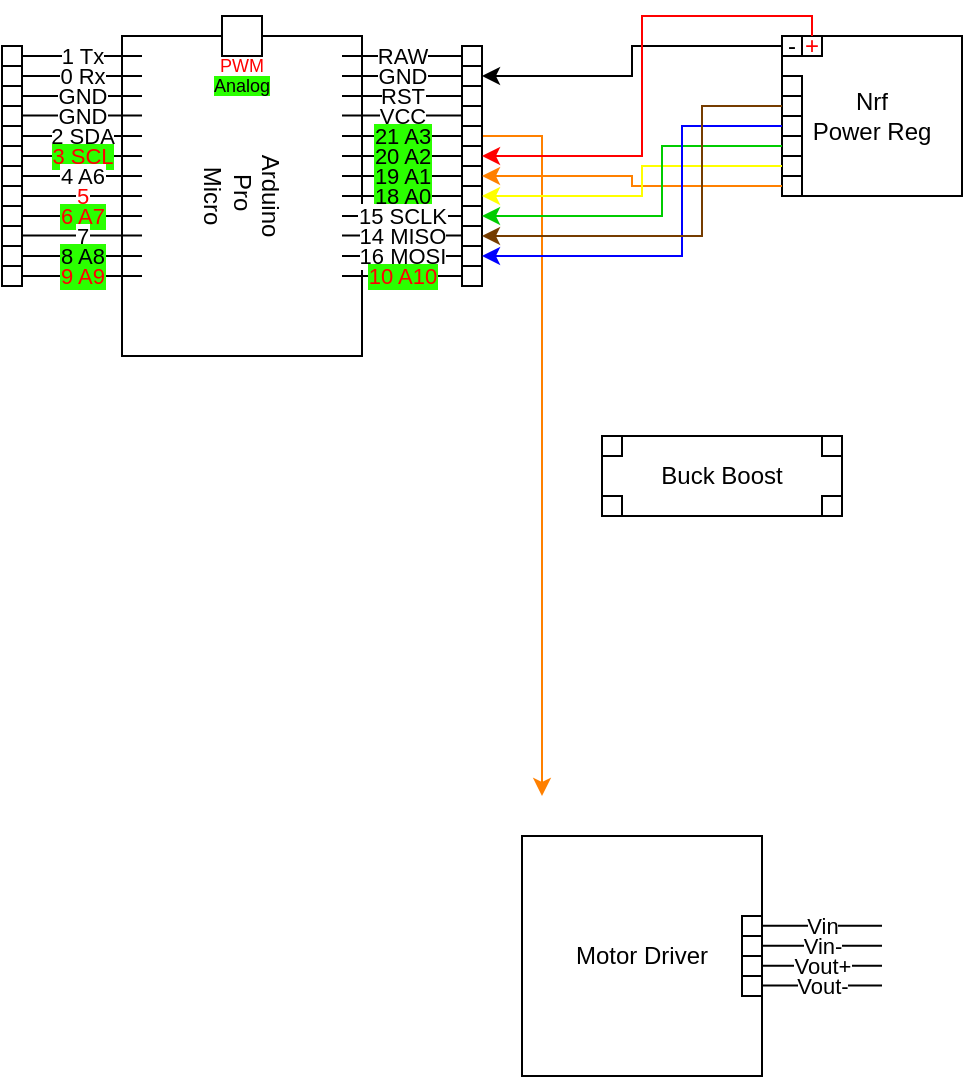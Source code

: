 <mxfile version="21.6.2" type="device">
  <diagram name="Page-1" id="JVo1X73a_x46Wm6prRyI">
    <mxGraphModel dx="574" dy="306" grid="1" gridSize="10" guides="1" tooltips="1" connect="1" arrows="1" fold="1" page="1" pageScale="1" pageWidth="850" pageHeight="1100" math="0" shadow="0">
      <root>
        <mxCell id="0" />
        <mxCell id="1" parent="0" />
        <mxCell id="7euzpvgKWpI_wUwx-7iD-1" value="Arduino&lt;br&gt;Pro&amp;nbsp;&lt;br&gt;Micro" style="rounded=0;whiteSpace=wrap;html=1;rotation=90;noLabel=0;movable=0;resizable=0;rotatable=0;deletable=0;editable=0;locked=1;connectable=0;" parent="1" vertex="1">
          <mxGeometry x="140" y="100" width="160" height="120" as="geometry" />
        </mxCell>
        <mxCell id="7euzpvgKWpI_wUwx-7iD-6" value="Buck Boost" style="rounded=0;whiteSpace=wrap;html=1;" parent="1" vertex="1">
          <mxGeometry x="400" y="280" width="120" height="40" as="geometry" />
        </mxCell>
        <mxCell id="7euzpvgKWpI_wUwx-7iD-7" value="Motor Driver" style="rounded=0;whiteSpace=wrap;html=1;" parent="1" vertex="1">
          <mxGeometry x="360" y="480" width="120" height="120" as="geometry" />
        </mxCell>
        <mxCell id="ti03zx21JgZHildt5RWH-1" value="RAW" style="endArrow=none;html=1;rounded=0;movable=0;resizable=0;rotatable=0;deletable=0;editable=0;locked=1;connectable=0;" edge="1" parent="1">
          <mxGeometry width="50" height="50" relative="1" as="geometry">
            <mxPoint x="270" y="90" as="sourcePoint" />
            <mxPoint x="330" y="90" as="targetPoint" />
          </mxGeometry>
        </mxCell>
        <mxCell id="ti03zx21JgZHildt5RWH-2" value="GND" style="endArrow=none;html=1;rounded=0;movable=0;resizable=0;rotatable=0;deletable=0;editable=0;locked=1;connectable=0;" edge="1" parent="1">
          <mxGeometry width="50" height="50" relative="1" as="geometry">
            <mxPoint x="270" y="100" as="sourcePoint" />
            <mxPoint x="330" y="100" as="targetPoint" />
          </mxGeometry>
        </mxCell>
        <mxCell id="ti03zx21JgZHildt5RWH-3" value="RST" style="endArrow=none;html=1;rounded=0;movable=0;resizable=0;rotatable=0;deletable=0;editable=0;locked=1;connectable=0;" edge="1" parent="1">
          <mxGeometry width="50" height="50" relative="1" as="geometry">
            <mxPoint x="270" y="110" as="sourcePoint" />
            <mxPoint x="330" y="110" as="targetPoint" />
          </mxGeometry>
        </mxCell>
        <mxCell id="ti03zx21JgZHildt5RWH-4" value="VCC" style="endArrow=none;html=1;rounded=0;movable=0;resizable=0;rotatable=0;deletable=0;editable=0;locked=1;connectable=0;" edge="1" parent="1">
          <mxGeometry width="50" height="50" relative="1" as="geometry">
            <mxPoint x="270" y="119.8" as="sourcePoint" />
            <mxPoint x="330" y="119.8" as="targetPoint" />
          </mxGeometry>
        </mxCell>
        <mxCell id="ti03zx21JgZHildt5RWH-5" value="21 A3" style="endArrow=none;html=1;rounded=0;labelBackgroundColor=#2BFF00;movable=0;resizable=0;rotatable=0;deletable=0;editable=0;locked=1;connectable=0;" edge="1" parent="1">
          <mxGeometry width="50" height="50" relative="1" as="geometry">
            <mxPoint x="270" y="130" as="sourcePoint" />
            <mxPoint x="330" y="130" as="targetPoint" />
          </mxGeometry>
        </mxCell>
        <mxCell id="ti03zx21JgZHildt5RWH-6" value="20 A2" style="endArrow=none;html=1;rounded=0;labelBackgroundColor=#2BFF00;movable=0;resizable=0;rotatable=0;deletable=0;editable=0;locked=1;connectable=0;" edge="1" parent="1">
          <mxGeometry width="50" height="50" relative="1" as="geometry">
            <mxPoint x="270" y="140" as="sourcePoint" />
            <mxPoint x="330" y="140" as="targetPoint" />
          </mxGeometry>
        </mxCell>
        <mxCell id="ti03zx21JgZHildt5RWH-7" value="19 A1" style="endArrow=none;html=1;rounded=0;labelBackgroundColor=#2BFF00;movable=0;resizable=0;rotatable=0;deletable=0;editable=0;locked=1;connectable=0;" edge="1" parent="1">
          <mxGeometry width="50" height="50" relative="1" as="geometry">
            <mxPoint x="270" y="150" as="sourcePoint" />
            <mxPoint x="330" y="150" as="targetPoint" />
          </mxGeometry>
        </mxCell>
        <mxCell id="ti03zx21JgZHildt5RWH-8" value="18 A0" style="endArrow=none;html=1;rounded=0;labelBackgroundColor=#2BFF00;movable=0;resizable=0;rotatable=0;deletable=0;editable=0;locked=1;connectable=0;" edge="1" parent="1">
          <mxGeometry width="50" height="50" relative="1" as="geometry">
            <mxPoint x="270" y="160" as="sourcePoint" />
            <mxPoint x="330" y="160" as="targetPoint" />
          </mxGeometry>
        </mxCell>
        <mxCell id="ti03zx21JgZHildt5RWH-9" value="15 SCLK" style="endArrow=none;html=1;rounded=0;movable=0;resizable=0;rotatable=0;deletable=0;editable=0;locked=1;connectable=0;" edge="1" parent="1">
          <mxGeometry width="50" height="50" relative="1" as="geometry">
            <mxPoint x="270" y="170" as="sourcePoint" />
            <mxPoint x="330" y="170" as="targetPoint" />
          </mxGeometry>
        </mxCell>
        <mxCell id="ti03zx21JgZHildt5RWH-10" value="14 MISO" style="endArrow=none;html=1;rounded=0;movable=0;resizable=0;rotatable=0;deletable=0;editable=0;locked=1;connectable=0;" edge="1" parent="1">
          <mxGeometry width="50" height="50" relative="1" as="geometry">
            <mxPoint x="270" y="179.8" as="sourcePoint" />
            <mxPoint x="330" y="179.8" as="targetPoint" />
          </mxGeometry>
        </mxCell>
        <mxCell id="ti03zx21JgZHildt5RWH-11" value="16 MOSI" style="endArrow=none;html=1;rounded=0;movable=0;resizable=0;rotatable=0;deletable=0;editable=0;locked=1;connectable=0;" edge="1" parent="1">
          <mxGeometry width="50" height="50" relative="1" as="geometry">
            <mxPoint x="270" y="190" as="sourcePoint" />
            <mxPoint x="330" y="190" as="targetPoint" />
          </mxGeometry>
        </mxCell>
        <mxCell id="ti03zx21JgZHildt5RWH-12" value="10 A10" style="endArrow=none;html=1;rounded=0;fontColor=#FF0000;labelBackgroundColor=#2BFF00;movable=0;resizable=0;rotatable=0;deletable=0;editable=0;locked=1;connectable=0;" edge="1" parent="1">
          <mxGeometry width="50" height="50" relative="1" as="geometry">
            <mxPoint x="270" y="200" as="sourcePoint" />
            <mxPoint x="330" y="200" as="targetPoint" />
          </mxGeometry>
        </mxCell>
        <mxCell id="ti03zx21JgZHildt5RWH-13" value="1 Tx" style="endArrow=none;html=1;rounded=0;movable=0;resizable=0;rotatable=0;deletable=0;editable=0;locked=1;connectable=0;" edge="1" parent="1">
          <mxGeometry width="50" height="50" relative="1" as="geometry">
            <mxPoint x="110" y="90" as="sourcePoint" />
            <mxPoint x="170" y="90" as="targetPoint" />
          </mxGeometry>
        </mxCell>
        <mxCell id="ti03zx21JgZHildt5RWH-14" value="0 Rx" style="endArrow=none;html=1;rounded=0;movable=0;resizable=0;rotatable=0;deletable=0;editable=0;locked=1;connectable=0;" edge="1" parent="1">
          <mxGeometry width="50" height="50" relative="1" as="geometry">
            <mxPoint x="110" y="100" as="sourcePoint" />
            <mxPoint x="170" y="100" as="targetPoint" />
          </mxGeometry>
        </mxCell>
        <mxCell id="ti03zx21JgZHildt5RWH-15" value="GND" style="endArrow=none;html=1;rounded=0;movable=0;resizable=0;rotatable=0;deletable=0;editable=0;locked=1;connectable=0;" edge="1" parent="1">
          <mxGeometry width="50" height="50" relative="1" as="geometry">
            <mxPoint x="110" y="110" as="sourcePoint" />
            <mxPoint x="170" y="110" as="targetPoint" />
          </mxGeometry>
        </mxCell>
        <mxCell id="ti03zx21JgZHildt5RWH-16" value="GND" style="endArrow=none;html=1;rounded=0;movable=0;resizable=0;rotatable=0;deletable=0;editable=0;locked=1;connectable=0;" edge="1" parent="1">
          <mxGeometry width="50" height="50" relative="1" as="geometry">
            <mxPoint x="110" y="119.8" as="sourcePoint" />
            <mxPoint x="170" y="119.8" as="targetPoint" />
          </mxGeometry>
        </mxCell>
        <mxCell id="ti03zx21JgZHildt5RWH-17" value="2 SDA" style="endArrow=none;html=1;rounded=0;movable=0;resizable=0;rotatable=0;deletable=0;editable=0;locked=1;connectable=0;" edge="1" parent="1">
          <mxGeometry width="50" height="50" relative="1" as="geometry">
            <mxPoint x="110" y="130" as="sourcePoint" />
            <mxPoint x="170" y="130" as="targetPoint" />
          </mxGeometry>
        </mxCell>
        <mxCell id="ti03zx21JgZHildt5RWH-18" value="3 SCL" style="endArrow=none;html=1;rounded=0;fontColor=#FF0000;labelBackgroundColor=#2BFF00;movable=0;resizable=0;rotatable=0;deletable=0;editable=0;locked=1;connectable=0;" edge="1" parent="1">
          <mxGeometry width="50" height="50" relative="1" as="geometry">
            <mxPoint x="110" y="140" as="sourcePoint" />
            <mxPoint x="170" y="140" as="targetPoint" />
          </mxGeometry>
        </mxCell>
        <mxCell id="ti03zx21JgZHildt5RWH-19" value="4 A6" style="endArrow=none;html=1;rounded=0;movable=0;resizable=0;rotatable=0;deletable=0;editable=0;locked=1;connectable=0;" edge="1" parent="1">
          <mxGeometry width="50" height="50" relative="1" as="geometry">
            <mxPoint x="110" y="150" as="sourcePoint" />
            <mxPoint x="170" y="150" as="targetPoint" />
          </mxGeometry>
        </mxCell>
        <mxCell id="ti03zx21JgZHildt5RWH-20" value="5" style="endArrow=none;html=1;rounded=0;fontColor=#FF0000;movable=0;resizable=0;rotatable=0;deletable=0;editable=0;locked=1;connectable=0;" edge="1" parent="1">
          <mxGeometry width="50" height="50" relative="1" as="geometry">
            <mxPoint x="110" y="160" as="sourcePoint" />
            <mxPoint x="170" y="160" as="targetPoint" />
          </mxGeometry>
        </mxCell>
        <mxCell id="ti03zx21JgZHildt5RWH-21" value="6 A7" style="endArrow=none;html=1;rounded=0;fontColor=#FF0000;labelBackgroundColor=#2BFF00;movable=0;resizable=0;rotatable=0;deletable=0;editable=0;locked=1;connectable=0;" edge="1" parent="1">
          <mxGeometry width="50" height="50" relative="1" as="geometry">
            <mxPoint x="110" y="170" as="sourcePoint" />
            <mxPoint x="170" y="170" as="targetPoint" />
          </mxGeometry>
        </mxCell>
        <mxCell id="ti03zx21JgZHildt5RWH-22" value="7" style="endArrow=none;html=1;rounded=0;movable=0;resizable=0;rotatable=0;deletable=0;editable=0;locked=1;connectable=0;" edge="1" parent="1">
          <mxGeometry width="50" height="50" relative="1" as="geometry">
            <mxPoint x="110" y="179.8" as="sourcePoint" />
            <mxPoint x="170" y="179.8" as="targetPoint" />
          </mxGeometry>
        </mxCell>
        <mxCell id="ti03zx21JgZHildt5RWH-23" value="8 A8" style="endArrow=none;html=1;rounded=0;labelBackgroundColor=#2BFF00;movable=0;resizable=0;rotatable=0;deletable=0;editable=0;locked=1;connectable=0;" edge="1" parent="1">
          <mxGeometry width="50" height="50" relative="1" as="geometry">
            <mxPoint x="110" y="190" as="sourcePoint" />
            <mxPoint x="170" y="190" as="targetPoint" />
          </mxGeometry>
        </mxCell>
        <mxCell id="ti03zx21JgZHildt5RWH-24" value="9 A9" style="endArrow=none;html=1;rounded=0;fontColor=#FF0000;labelBackgroundColor=#2BFF00;movable=0;resizable=0;rotatable=0;deletable=0;editable=0;locked=1;connectable=0;" edge="1" parent="1">
          <mxGeometry width="50" height="50" relative="1" as="geometry">
            <mxPoint x="110" y="200" as="sourcePoint" />
            <mxPoint x="170" y="200" as="targetPoint" />
          </mxGeometry>
        </mxCell>
        <mxCell id="ti03zx21JgZHildt5RWH-26" value="&lt;font color=&quot;#ff0000&quot; style=&quot;font-size: 9px;&quot;&gt;PWM&lt;/font&gt;" style="text;html=1;strokeColor=none;fillColor=none;align=center;verticalAlign=middle;whiteSpace=wrap;rounded=0;fontSize=9;movable=0;resizable=0;rotatable=0;deletable=0;editable=0;locked=1;connectable=0;" vertex="1" parent="1">
          <mxGeometry x="190" y="90" width="60" height="10" as="geometry" />
        </mxCell>
        <mxCell id="ti03zx21JgZHildt5RWH-27" value="" style="rounded=0;whiteSpace=wrap;html=1;movable=0;resizable=0;rotatable=0;deletable=0;editable=0;locked=1;connectable=0;" vertex="1" parent="1">
          <mxGeometry x="210" y="70" width="20" height="20" as="geometry" />
        </mxCell>
        <mxCell id="ti03zx21JgZHildt5RWH-28" value="&lt;span style=&quot;background-color: rgb(43, 255, 0);&quot;&gt;Analog&lt;/span&gt;" style="text;html=1;strokeColor=none;fillColor=none;align=center;verticalAlign=middle;whiteSpace=wrap;rounded=0;fontSize=9;movable=0;resizable=0;rotatable=0;deletable=0;editable=0;locked=1;connectable=0;" vertex="1" parent="1">
          <mxGeometry x="190" y="100" width="60" height="10" as="geometry" />
        </mxCell>
        <mxCell id="ti03zx21JgZHildt5RWH-79" style="edgeStyle=orthogonalEdgeStyle;rounded=0;orthogonalLoop=1;jettySize=auto;html=1;entryX=1;entryY=0.5;entryDx=0;entryDy=0;" edge="1" parent="1" source="ti03zx21JgZHildt5RWH-29" target="ti03zx21JgZHildt5RWH-54">
          <mxGeometry relative="1" as="geometry" />
        </mxCell>
        <mxCell id="ti03zx21JgZHildt5RWH-40" value="" style="whiteSpace=wrap;html=1;aspect=fixed;align=center;fontColor=#000000;" vertex="1" parent="1">
          <mxGeometry x="400" y="280" width="10" height="10" as="geometry" />
        </mxCell>
        <mxCell id="ti03zx21JgZHildt5RWH-41" value="" style="whiteSpace=wrap;html=1;aspect=fixed;align=center;fontColor=#000000;" vertex="1" parent="1">
          <mxGeometry x="400" y="310" width="10" height="10" as="geometry" />
        </mxCell>
        <mxCell id="ti03zx21JgZHildt5RWH-42" value="" style="whiteSpace=wrap;html=1;aspect=fixed;align=center;fontColor=#000000;" vertex="1" parent="1">
          <mxGeometry x="510" y="280" width="10" height="10" as="geometry" />
        </mxCell>
        <mxCell id="ti03zx21JgZHildt5RWH-43" value="" style="whiteSpace=wrap;html=1;aspect=fixed;align=center;fontColor=#000000;" vertex="1" parent="1">
          <mxGeometry x="510" y="310" width="10" height="10" as="geometry" />
        </mxCell>
        <mxCell id="ti03zx21JgZHildt5RWH-44" value="" style="whiteSpace=wrap;html=1;aspect=fixed;align=center;fontColor=#000000;" vertex="1" parent="1">
          <mxGeometry x="470" y="520" width="10" height="10" as="geometry" />
        </mxCell>
        <mxCell id="ti03zx21JgZHildt5RWH-45" value="" style="whiteSpace=wrap;html=1;aspect=fixed;align=center;fontColor=#000000;" vertex="1" parent="1">
          <mxGeometry x="470" y="530" width="10" height="10" as="geometry" />
        </mxCell>
        <mxCell id="ti03zx21JgZHildt5RWH-46" value="" style="whiteSpace=wrap;html=1;aspect=fixed;align=center;fontColor=#000000;" vertex="1" parent="1">
          <mxGeometry x="470" y="540" width="10" height="10" as="geometry" />
        </mxCell>
        <mxCell id="ti03zx21JgZHildt5RWH-47" value="" style="whiteSpace=wrap;html=1;aspect=fixed;align=center;fontColor=#000000;" vertex="1" parent="1">
          <mxGeometry x="470" y="550" width="10" height="10" as="geometry" />
        </mxCell>
        <mxCell id="ti03zx21JgZHildt5RWH-48" value="Vin" style="endArrow=none;html=1;rounded=0;" edge="1" parent="1">
          <mxGeometry width="50" height="50" relative="1" as="geometry">
            <mxPoint x="480" y="524.9" as="sourcePoint" />
            <mxPoint x="540" y="524.9" as="targetPoint" />
          </mxGeometry>
        </mxCell>
        <mxCell id="ti03zx21JgZHildt5RWH-49" value="Vin-" style="endArrow=none;html=1;rounded=0;" edge="1" parent="1">
          <mxGeometry width="50" height="50" relative="1" as="geometry">
            <mxPoint x="480" y="534.9" as="sourcePoint" />
            <mxPoint x="540" y="534.9" as="targetPoint" />
          </mxGeometry>
        </mxCell>
        <mxCell id="ti03zx21JgZHildt5RWH-50" value="Vout+" style="endArrow=none;html=1;rounded=0;" edge="1" parent="1">
          <mxGeometry width="50" height="50" relative="1" as="geometry">
            <mxPoint x="480" y="544.9" as="sourcePoint" />
            <mxPoint x="540" y="544.9" as="targetPoint" />
          </mxGeometry>
        </mxCell>
        <mxCell id="ti03zx21JgZHildt5RWH-51" value="Vout-" style="endArrow=none;html=1;rounded=0;" edge="1" parent="1">
          <mxGeometry width="50" height="50" relative="1" as="geometry">
            <mxPoint x="480" y="554.7" as="sourcePoint" />
            <mxPoint x="540" y="554.7" as="targetPoint" />
          </mxGeometry>
        </mxCell>
        <mxCell id="ti03zx21JgZHildt5RWH-53" value="" style="whiteSpace=wrap;html=1;aspect=fixed;align=center;fontColor=#000000;" vertex="1" parent="1">
          <mxGeometry x="330" y="85" width="10" height="10" as="geometry" />
        </mxCell>
        <mxCell id="ti03zx21JgZHildt5RWH-54" value="" style="whiteSpace=wrap;html=1;aspect=fixed;align=center;fontColor=#000000;" vertex="1" parent="1">
          <mxGeometry x="330" y="95" width="10" height="10" as="geometry" />
        </mxCell>
        <mxCell id="ti03zx21JgZHildt5RWH-55" value="" style="whiteSpace=wrap;html=1;aspect=fixed;align=center;fontColor=#000000;" vertex="1" parent="1">
          <mxGeometry x="330" y="105" width="10" height="10" as="geometry" />
        </mxCell>
        <mxCell id="ti03zx21JgZHildt5RWH-56" value="" style="whiteSpace=wrap;html=1;aspect=fixed;align=center;fontColor=#000000;" vertex="1" parent="1">
          <mxGeometry x="330" y="115" width="10" height="10" as="geometry" />
        </mxCell>
        <mxCell id="ti03zx21JgZHildt5RWH-92" style="edgeStyle=orthogonalEdgeStyle;rounded=0;orthogonalLoop=1;jettySize=auto;html=1;strokeColor=#FF8000;" edge="1" parent="1" source="ti03zx21JgZHildt5RWH-57">
          <mxGeometry relative="1" as="geometry">
            <mxPoint x="370" y="460" as="targetPoint" />
            <Array as="points">
              <mxPoint x="370" y="130" />
            </Array>
          </mxGeometry>
        </mxCell>
        <mxCell id="ti03zx21JgZHildt5RWH-57" value="" style="whiteSpace=wrap;html=1;aspect=fixed;align=center;fontColor=#000000;" vertex="1" parent="1">
          <mxGeometry x="330" y="125" width="10" height="10" as="geometry" />
        </mxCell>
        <mxCell id="ti03zx21JgZHildt5RWH-58" value="" style="whiteSpace=wrap;html=1;aspect=fixed;align=center;fontColor=#000000;" vertex="1" parent="1">
          <mxGeometry x="330" y="135" width="10" height="10" as="geometry" />
        </mxCell>
        <mxCell id="ti03zx21JgZHildt5RWH-59" value="" style="whiteSpace=wrap;html=1;aspect=fixed;align=center;fontColor=#000000;" vertex="1" parent="1">
          <mxGeometry x="330" y="145" width="10" height="10" as="geometry" />
        </mxCell>
        <mxCell id="ti03zx21JgZHildt5RWH-60" value="" style="whiteSpace=wrap;html=1;aspect=fixed;align=center;fontColor=#000000;" vertex="1" parent="1">
          <mxGeometry x="330" y="155" width="10" height="10" as="geometry" />
        </mxCell>
        <mxCell id="ti03zx21JgZHildt5RWH-61" value="" style="whiteSpace=wrap;html=1;aspect=fixed;align=center;fontColor=#000000;" vertex="1" parent="1">
          <mxGeometry x="330" y="165" width="10" height="10" as="geometry" />
        </mxCell>
        <mxCell id="ti03zx21JgZHildt5RWH-62" value="" style="whiteSpace=wrap;html=1;aspect=fixed;align=center;fontColor=#000000;" vertex="1" parent="1">
          <mxGeometry x="330" y="175" width="10" height="10" as="geometry" />
        </mxCell>
        <mxCell id="ti03zx21JgZHildt5RWH-63" value="" style="whiteSpace=wrap;html=1;aspect=fixed;align=center;fontColor=#000000;" vertex="1" parent="1">
          <mxGeometry x="330" y="185" width="10" height="10" as="geometry" />
        </mxCell>
        <mxCell id="ti03zx21JgZHildt5RWH-64" value="" style="whiteSpace=wrap;html=1;aspect=fixed;align=center;fontColor=#000000;" vertex="1" parent="1">
          <mxGeometry x="330" y="195" width="10" height="10" as="geometry" />
        </mxCell>
        <mxCell id="ti03zx21JgZHildt5RWH-65" value="" style="whiteSpace=wrap;html=1;aspect=fixed;align=center;fontColor=#000000;" vertex="1" parent="1">
          <mxGeometry x="100" y="85" width="10" height="10" as="geometry" />
        </mxCell>
        <mxCell id="ti03zx21JgZHildt5RWH-66" value="" style="whiteSpace=wrap;html=1;aspect=fixed;align=center;fontColor=#000000;" vertex="1" parent="1">
          <mxGeometry x="100" y="95" width="10" height="10" as="geometry" />
        </mxCell>
        <mxCell id="ti03zx21JgZHildt5RWH-67" value="" style="whiteSpace=wrap;html=1;aspect=fixed;align=center;fontColor=#000000;" vertex="1" parent="1">
          <mxGeometry x="100" y="105" width="10" height="10" as="geometry" />
        </mxCell>
        <mxCell id="ti03zx21JgZHildt5RWH-68" value="" style="whiteSpace=wrap;html=1;aspect=fixed;align=center;fontColor=#000000;" vertex="1" parent="1">
          <mxGeometry x="100" y="115" width="10" height="10" as="geometry" />
        </mxCell>
        <mxCell id="ti03zx21JgZHildt5RWH-69" value="" style="whiteSpace=wrap;html=1;aspect=fixed;align=center;fontColor=#000000;" vertex="1" parent="1">
          <mxGeometry x="100" y="125" width="10" height="10" as="geometry" />
        </mxCell>
        <mxCell id="ti03zx21JgZHildt5RWH-70" value="" style="whiteSpace=wrap;html=1;aspect=fixed;align=center;fontColor=#000000;" vertex="1" parent="1">
          <mxGeometry x="100" y="135" width="10" height="10" as="geometry" />
        </mxCell>
        <mxCell id="ti03zx21JgZHildt5RWH-71" value="" style="whiteSpace=wrap;html=1;aspect=fixed;align=center;fontColor=#000000;" vertex="1" parent="1">
          <mxGeometry x="100" y="145" width="10" height="10" as="geometry" />
        </mxCell>
        <mxCell id="ti03zx21JgZHildt5RWH-72" value="" style="whiteSpace=wrap;html=1;aspect=fixed;align=center;fontColor=#000000;" vertex="1" parent="1">
          <mxGeometry x="100" y="155" width="10" height="10" as="geometry" />
        </mxCell>
        <mxCell id="ti03zx21JgZHildt5RWH-73" value="" style="whiteSpace=wrap;html=1;aspect=fixed;align=center;fontColor=#000000;" vertex="1" parent="1">
          <mxGeometry x="100" y="165" width="10" height="10" as="geometry" />
        </mxCell>
        <mxCell id="ti03zx21JgZHildt5RWH-74" value="" style="whiteSpace=wrap;html=1;aspect=fixed;align=center;fontColor=#000000;" vertex="1" parent="1">
          <mxGeometry x="100" y="175" width="10" height="10" as="geometry" />
        </mxCell>
        <mxCell id="ti03zx21JgZHildt5RWH-75" value="" style="whiteSpace=wrap;html=1;aspect=fixed;align=center;fontColor=#000000;" vertex="1" parent="1">
          <mxGeometry x="100" y="185" width="10" height="10" as="geometry" />
        </mxCell>
        <mxCell id="ti03zx21JgZHildt5RWH-76" value="" style="whiteSpace=wrap;html=1;aspect=fixed;align=center;fontColor=#000000;" vertex="1" parent="1">
          <mxGeometry x="100" y="195" width="10" height="10" as="geometry" />
        </mxCell>
        <mxCell id="ti03zx21JgZHildt5RWH-85" value="" style="group" vertex="1" connectable="0" parent="1">
          <mxGeometry x="490" y="80" width="90" height="80" as="geometry" />
        </mxCell>
        <mxCell id="7euzpvgKWpI_wUwx-7iD-3" value="Nrf&lt;br&gt;Power Reg" style="whiteSpace=wrap;html=1;movable=1;resizable=1;rotatable=1;deletable=1;editable=1;locked=0;connectable=1;" parent="ti03zx21JgZHildt5RWH-85" vertex="1">
          <mxGeometry width="90" height="80" as="geometry" />
        </mxCell>
        <mxCell id="ti03zx21JgZHildt5RWH-29" value="-" style="whiteSpace=wrap;html=1;aspect=fixed;align=center;movable=1;resizable=1;rotatable=1;deletable=1;editable=1;locked=0;connectable=1;" vertex="1" parent="ti03zx21JgZHildt5RWH-85">
          <mxGeometry width="10" height="10" as="geometry" />
        </mxCell>
        <mxCell id="ti03zx21JgZHildt5RWH-30" value="+" style="whiteSpace=wrap;html=1;aspect=fixed;align=center;fontColor=#FF0000;movable=1;resizable=1;rotatable=1;deletable=1;editable=1;locked=0;connectable=1;" vertex="1" parent="ti03zx21JgZHildt5RWH-85">
          <mxGeometry x="10" width="10" height="10" as="geometry" />
        </mxCell>
        <mxCell id="ti03zx21JgZHildt5RWH-32" value="" style="whiteSpace=wrap;html=1;aspect=fixed;align=center;fontColor=#000000;movable=1;resizable=1;rotatable=1;deletable=1;editable=1;locked=0;connectable=1;" vertex="1" parent="ti03zx21JgZHildt5RWH-85">
          <mxGeometry y="20" width="10" height="10" as="geometry" />
        </mxCell>
        <mxCell id="ti03zx21JgZHildt5RWH-33" value="" style="whiteSpace=wrap;html=1;aspect=fixed;align=center;fontColor=#000000;movable=1;resizable=1;rotatable=1;deletable=1;editable=1;locked=0;connectable=1;" vertex="1" parent="ti03zx21JgZHildt5RWH-85">
          <mxGeometry y="30" width="10" height="10" as="geometry" />
        </mxCell>
        <mxCell id="ti03zx21JgZHildt5RWH-34" value="" style="whiteSpace=wrap;html=1;aspect=fixed;align=center;fontColor=#000000;movable=1;resizable=1;rotatable=1;deletable=1;editable=1;locked=0;connectable=1;" vertex="1" parent="ti03zx21JgZHildt5RWH-85">
          <mxGeometry y="40" width="10" height="10" as="geometry" />
        </mxCell>
        <mxCell id="ti03zx21JgZHildt5RWH-35" value="" style="whiteSpace=wrap;html=1;aspect=fixed;align=center;fontColor=#000000;movable=1;resizable=1;rotatable=1;deletable=1;editable=1;locked=0;connectable=1;" vertex="1" parent="ti03zx21JgZHildt5RWH-85">
          <mxGeometry y="50" width="10" height="10" as="geometry" />
        </mxCell>
        <mxCell id="ti03zx21JgZHildt5RWH-36" value="" style="whiteSpace=wrap;html=1;aspect=fixed;align=center;fontColor=#000000;movable=1;resizable=1;rotatable=1;deletable=1;editable=1;locked=0;connectable=1;" vertex="1" parent="ti03zx21JgZHildt5RWH-85">
          <mxGeometry y="60" width="10" height="10" as="geometry" />
        </mxCell>
        <mxCell id="ti03zx21JgZHildt5RWH-39" value="" style="whiteSpace=wrap;html=1;aspect=fixed;align=center;fontColor=#000000;movable=1;resizable=1;rotatable=1;deletable=1;editable=1;locked=0;connectable=1;" vertex="1" parent="ti03zx21JgZHildt5RWH-85">
          <mxGeometry y="70" width="10" height="10" as="geometry" />
        </mxCell>
        <mxCell id="ti03zx21JgZHildt5RWH-93" style="edgeStyle=orthogonalEdgeStyle;rounded=0;orthogonalLoop=1;jettySize=auto;html=1;entryX=1;entryY=0.5;entryDx=0;entryDy=0;strokeColor=#FF8000;" edge="1" parent="1" source="ti03zx21JgZHildt5RWH-39" target="ti03zx21JgZHildt5RWH-59">
          <mxGeometry relative="1" as="geometry" />
        </mxCell>
        <mxCell id="ti03zx21JgZHildt5RWH-94" style="edgeStyle=orthogonalEdgeStyle;rounded=0;orthogonalLoop=1;jettySize=auto;html=1;exitX=0;exitY=0.5;exitDx=0;exitDy=0;entryX=1;entryY=0.5;entryDx=0;entryDy=0;strokeColor=#FFFF00;" edge="1" parent="1" source="ti03zx21JgZHildt5RWH-36" target="ti03zx21JgZHildt5RWH-60">
          <mxGeometry relative="1" as="geometry">
            <Array as="points">
              <mxPoint x="420" y="145" />
              <mxPoint x="420" y="160" />
            </Array>
          </mxGeometry>
        </mxCell>
        <mxCell id="ti03zx21JgZHildt5RWH-95" style="edgeStyle=orthogonalEdgeStyle;rounded=0;orthogonalLoop=1;jettySize=auto;html=1;exitX=0;exitY=0.5;exitDx=0;exitDy=0;entryX=1;entryY=0.5;entryDx=0;entryDy=0;strokeColor=#00CC00;" edge="1" parent="1" source="ti03zx21JgZHildt5RWH-35" target="ti03zx21JgZHildt5RWH-61">
          <mxGeometry relative="1" as="geometry">
            <Array as="points">
              <mxPoint x="430" y="135" />
              <mxPoint x="430" y="170" />
            </Array>
          </mxGeometry>
        </mxCell>
        <mxCell id="ti03zx21JgZHildt5RWH-96" style="edgeStyle=orthogonalEdgeStyle;rounded=0;orthogonalLoop=1;jettySize=auto;html=1;exitX=0;exitY=0.5;exitDx=0;exitDy=0;strokeColor=#0000FF;entryX=1;entryY=0.5;entryDx=0;entryDy=0;" edge="1" parent="1" source="ti03zx21JgZHildt5RWH-34" target="ti03zx21JgZHildt5RWH-63">
          <mxGeometry relative="1" as="geometry">
            <mxPoint x="430" y="220" as="targetPoint" />
            <Array as="points">
              <mxPoint x="440" y="125" />
              <mxPoint x="440" y="190" />
            </Array>
          </mxGeometry>
        </mxCell>
        <mxCell id="ti03zx21JgZHildt5RWH-97" style="edgeStyle=orthogonalEdgeStyle;rounded=0;orthogonalLoop=1;jettySize=auto;html=1;exitX=0;exitY=0.5;exitDx=0;exitDy=0;strokeColor=#753C00;entryX=1;entryY=0.5;entryDx=0;entryDy=0;" edge="1" parent="1" source="ti03zx21JgZHildt5RWH-33" target="ti03zx21JgZHildt5RWH-62">
          <mxGeometry relative="1" as="geometry">
            <mxPoint x="470" y="220" as="targetPoint" />
            <Array as="points">
              <mxPoint x="450" y="115" />
              <mxPoint x="450" y="180" />
            </Array>
          </mxGeometry>
        </mxCell>
        <mxCell id="ti03zx21JgZHildt5RWH-98" style="edgeStyle=orthogonalEdgeStyle;rounded=0;orthogonalLoop=1;jettySize=auto;html=1;entryX=1;entryY=0.5;entryDx=0;entryDy=0;strokeColor=#FF0000;" edge="1" parent="1" source="ti03zx21JgZHildt5RWH-30" target="ti03zx21JgZHildt5RWH-58">
          <mxGeometry relative="1" as="geometry">
            <Array as="points">
              <mxPoint x="505" y="70" />
              <mxPoint x="420" y="70" />
              <mxPoint x="420" y="140" />
            </Array>
          </mxGeometry>
        </mxCell>
      </root>
    </mxGraphModel>
  </diagram>
</mxfile>

